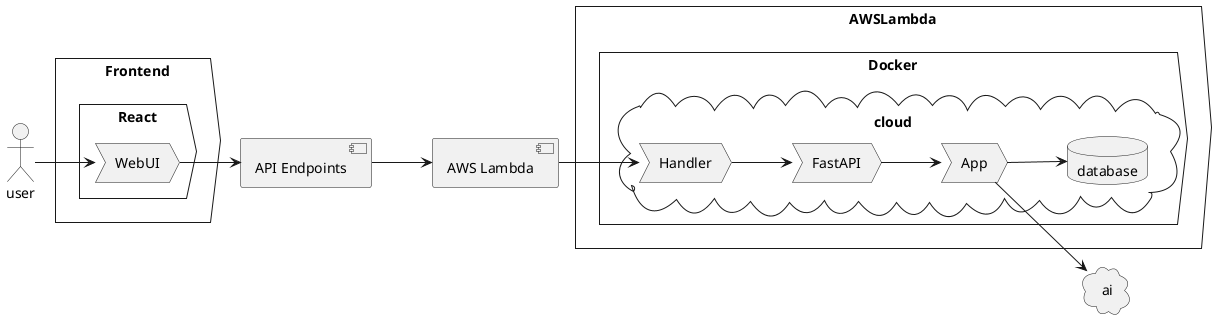 @startuml
left to right direction

:user: as u

component [API Endpoints] as api
component [AWS Lambda] as lambda

cloud ai

action Frontend {
    action React {
        process WebUI as react
    }
}

action AWSLambda {
    action Docker {
    cloud cloud {
        process Handler as handler
        process FastAPI as fastapi
        process App as app
        database database as db    
        handler --> fastapi
        fastapi --> app
        app --> db
        app --> ai

    }

    u --> react
    react --> api   
    api --> lambda
    lambda --> handler
    }
}


@enduml